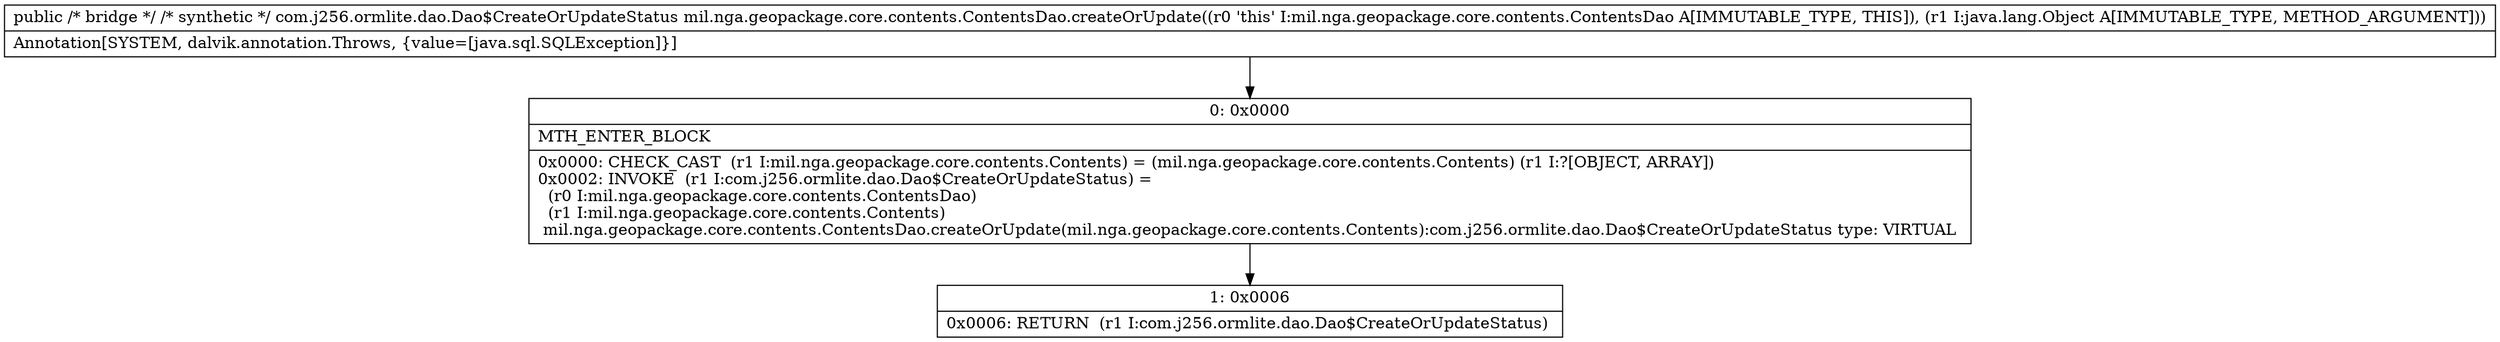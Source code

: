 digraph "CFG formil.nga.geopackage.core.contents.ContentsDao.createOrUpdate(Ljava\/lang\/Object;)Lcom\/j256\/ormlite\/dao\/Dao$CreateOrUpdateStatus;" {
Node_0 [shape=record,label="{0\:\ 0x0000|MTH_ENTER_BLOCK\l|0x0000: CHECK_CAST  (r1 I:mil.nga.geopackage.core.contents.Contents) = (mil.nga.geopackage.core.contents.Contents) (r1 I:?[OBJECT, ARRAY]) \l0x0002: INVOKE  (r1 I:com.j256.ormlite.dao.Dao$CreateOrUpdateStatus) = \l  (r0 I:mil.nga.geopackage.core.contents.ContentsDao)\l  (r1 I:mil.nga.geopackage.core.contents.Contents)\l mil.nga.geopackage.core.contents.ContentsDao.createOrUpdate(mil.nga.geopackage.core.contents.Contents):com.j256.ormlite.dao.Dao$CreateOrUpdateStatus type: VIRTUAL \l}"];
Node_1 [shape=record,label="{1\:\ 0x0006|0x0006: RETURN  (r1 I:com.j256.ormlite.dao.Dao$CreateOrUpdateStatus) \l}"];
MethodNode[shape=record,label="{public \/* bridge *\/ \/* synthetic *\/ com.j256.ormlite.dao.Dao$CreateOrUpdateStatus mil.nga.geopackage.core.contents.ContentsDao.createOrUpdate((r0 'this' I:mil.nga.geopackage.core.contents.ContentsDao A[IMMUTABLE_TYPE, THIS]), (r1 I:java.lang.Object A[IMMUTABLE_TYPE, METHOD_ARGUMENT]))  | Annotation[SYSTEM, dalvik.annotation.Throws, \{value=[java.sql.SQLException]\}]\l}"];
MethodNode -> Node_0;
Node_0 -> Node_1;
}

